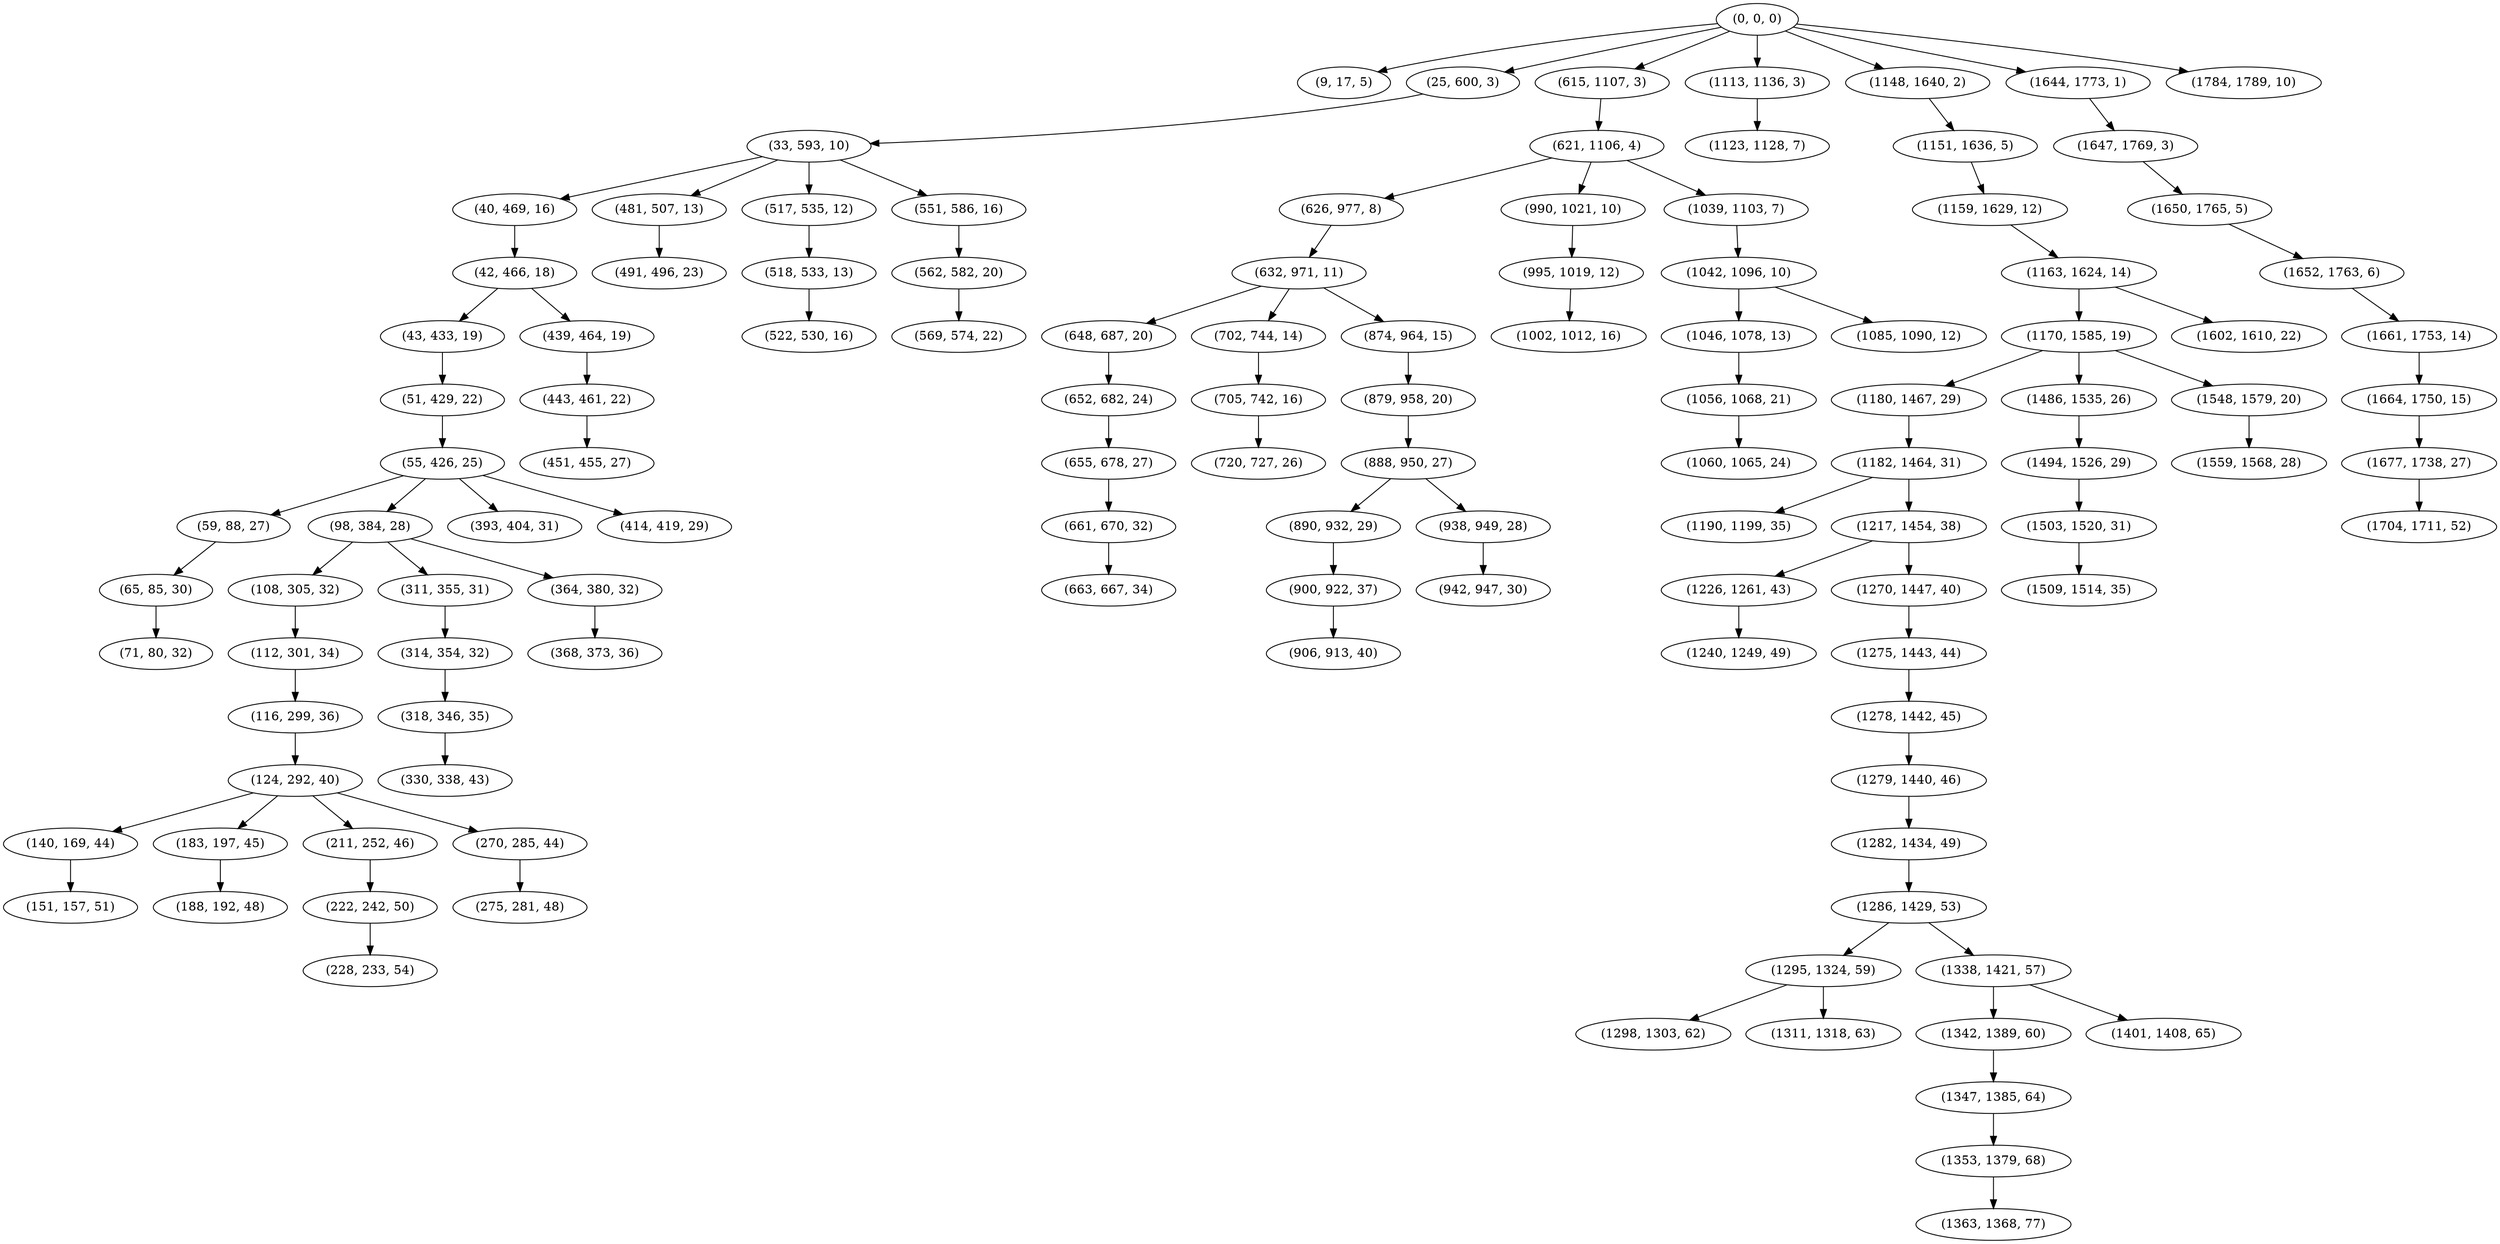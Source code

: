 digraph tree {
    "(0, 0, 0)";
    "(9, 17, 5)";
    "(25, 600, 3)";
    "(33, 593, 10)";
    "(40, 469, 16)";
    "(42, 466, 18)";
    "(43, 433, 19)";
    "(51, 429, 22)";
    "(55, 426, 25)";
    "(59, 88, 27)";
    "(65, 85, 30)";
    "(71, 80, 32)";
    "(98, 384, 28)";
    "(108, 305, 32)";
    "(112, 301, 34)";
    "(116, 299, 36)";
    "(124, 292, 40)";
    "(140, 169, 44)";
    "(151, 157, 51)";
    "(183, 197, 45)";
    "(188, 192, 48)";
    "(211, 252, 46)";
    "(222, 242, 50)";
    "(228, 233, 54)";
    "(270, 285, 44)";
    "(275, 281, 48)";
    "(311, 355, 31)";
    "(314, 354, 32)";
    "(318, 346, 35)";
    "(330, 338, 43)";
    "(364, 380, 32)";
    "(368, 373, 36)";
    "(393, 404, 31)";
    "(414, 419, 29)";
    "(439, 464, 19)";
    "(443, 461, 22)";
    "(451, 455, 27)";
    "(481, 507, 13)";
    "(491, 496, 23)";
    "(517, 535, 12)";
    "(518, 533, 13)";
    "(522, 530, 16)";
    "(551, 586, 16)";
    "(562, 582, 20)";
    "(569, 574, 22)";
    "(615, 1107, 3)";
    "(621, 1106, 4)";
    "(626, 977, 8)";
    "(632, 971, 11)";
    "(648, 687, 20)";
    "(652, 682, 24)";
    "(655, 678, 27)";
    "(661, 670, 32)";
    "(663, 667, 34)";
    "(702, 744, 14)";
    "(705, 742, 16)";
    "(720, 727, 26)";
    "(874, 964, 15)";
    "(879, 958, 20)";
    "(888, 950, 27)";
    "(890, 932, 29)";
    "(900, 922, 37)";
    "(906, 913, 40)";
    "(938, 949, 28)";
    "(942, 947, 30)";
    "(990, 1021, 10)";
    "(995, 1019, 12)";
    "(1002, 1012, 16)";
    "(1039, 1103, 7)";
    "(1042, 1096, 10)";
    "(1046, 1078, 13)";
    "(1056, 1068, 21)";
    "(1060, 1065, 24)";
    "(1085, 1090, 12)";
    "(1113, 1136, 3)";
    "(1123, 1128, 7)";
    "(1148, 1640, 2)";
    "(1151, 1636, 5)";
    "(1159, 1629, 12)";
    "(1163, 1624, 14)";
    "(1170, 1585, 19)";
    "(1180, 1467, 29)";
    "(1182, 1464, 31)";
    "(1190, 1199, 35)";
    "(1217, 1454, 38)";
    "(1226, 1261, 43)";
    "(1240, 1249, 49)";
    "(1270, 1447, 40)";
    "(1275, 1443, 44)";
    "(1278, 1442, 45)";
    "(1279, 1440, 46)";
    "(1282, 1434, 49)";
    "(1286, 1429, 53)";
    "(1295, 1324, 59)";
    "(1298, 1303, 62)";
    "(1311, 1318, 63)";
    "(1338, 1421, 57)";
    "(1342, 1389, 60)";
    "(1347, 1385, 64)";
    "(1353, 1379, 68)";
    "(1363, 1368, 77)";
    "(1401, 1408, 65)";
    "(1486, 1535, 26)";
    "(1494, 1526, 29)";
    "(1503, 1520, 31)";
    "(1509, 1514, 35)";
    "(1548, 1579, 20)";
    "(1559, 1568, 28)";
    "(1602, 1610, 22)";
    "(1644, 1773, 1)";
    "(1647, 1769, 3)";
    "(1650, 1765, 5)";
    "(1652, 1763, 6)";
    "(1661, 1753, 14)";
    "(1664, 1750, 15)";
    "(1677, 1738, 27)";
    "(1704, 1711, 52)";
    "(1784, 1789, 10)";
    "(0, 0, 0)" -> "(9, 17, 5)";
    "(0, 0, 0)" -> "(25, 600, 3)";
    "(0, 0, 0)" -> "(615, 1107, 3)";
    "(0, 0, 0)" -> "(1113, 1136, 3)";
    "(0, 0, 0)" -> "(1148, 1640, 2)";
    "(0, 0, 0)" -> "(1644, 1773, 1)";
    "(0, 0, 0)" -> "(1784, 1789, 10)";
    "(25, 600, 3)" -> "(33, 593, 10)";
    "(33, 593, 10)" -> "(40, 469, 16)";
    "(33, 593, 10)" -> "(481, 507, 13)";
    "(33, 593, 10)" -> "(517, 535, 12)";
    "(33, 593, 10)" -> "(551, 586, 16)";
    "(40, 469, 16)" -> "(42, 466, 18)";
    "(42, 466, 18)" -> "(43, 433, 19)";
    "(42, 466, 18)" -> "(439, 464, 19)";
    "(43, 433, 19)" -> "(51, 429, 22)";
    "(51, 429, 22)" -> "(55, 426, 25)";
    "(55, 426, 25)" -> "(59, 88, 27)";
    "(55, 426, 25)" -> "(98, 384, 28)";
    "(55, 426, 25)" -> "(393, 404, 31)";
    "(55, 426, 25)" -> "(414, 419, 29)";
    "(59, 88, 27)" -> "(65, 85, 30)";
    "(65, 85, 30)" -> "(71, 80, 32)";
    "(98, 384, 28)" -> "(108, 305, 32)";
    "(98, 384, 28)" -> "(311, 355, 31)";
    "(98, 384, 28)" -> "(364, 380, 32)";
    "(108, 305, 32)" -> "(112, 301, 34)";
    "(112, 301, 34)" -> "(116, 299, 36)";
    "(116, 299, 36)" -> "(124, 292, 40)";
    "(124, 292, 40)" -> "(140, 169, 44)";
    "(124, 292, 40)" -> "(183, 197, 45)";
    "(124, 292, 40)" -> "(211, 252, 46)";
    "(124, 292, 40)" -> "(270, 285, 44)";
    "(140, 169, 44)" -> "(151, 157, 51)";
    "(183, 197, 45)" -> "(188, 192, 48)";
    "(211, 252, 46)" -> "(222, 242, 50)";
    "(222, 242, 50)" -> "(228, 233, 54)";
    "(270, 285, 44)" -> "(275, 281, 48)";
    "(311, 355, 31)" -> "(314, 354, 32)";
    "(314, 354, 32)" -> "(318, 346, 35)";
    "(318, 346, 35)" -> "(330, 338, 43)";
    "(364, 380, 32)" -> "(368, 373, 36)";
    "(439, 464, 19)" -> "(443, 461, 22)";
    "(443, 461, 22)" -> "(451, 455, 27)";
    "(481, 507, 13)" -> "(491, 496, 23)";
    "(517, 535, 12)" -> "(518, 533, 13)";
    "(518, 533, 13)" -> "(522, 530, 16)";
    "(551, 586, 16)" -> "(562, 582, 20)";
    "(562, 582, 20)" -> "(569, 574, 22)";
    "(615, 1107, 3)" -> "(621, 1106, 4)";
    "(621, 1106, 4)" -> "(626, 977, 8)";
    "(621, 1106, 4)" -> "(990, 1021, 10)";
    "(621, 1106, 4)" -> "(1039, 1103, 7)";
    "(626, 977, 8)" -> "(632, 971, 11)";
    "(632, 971, 11)" -> "(648, 687, 20)";
    "(632, 971, 11)" -> "(702, 744, 14)";
    "(632, 971, 11)" -> "(874, 964, 15)";
    "(648, 687, 20)" -> "(652, 682, 24)";
    "(652, 682, 24)" -> "(655, 678, 27)";
    "(655, 678, 27)" -> "(661, 670, 32)";
    "(661, 670, 32)" -> "(663, 667, 34)";
    "(702, 744, 14)" -> "(705, 742, 16)";
    "(705, 742, 16)" -> "(720, 727, 26)";
    "(874, 964, 15)" -> "(879, 958, 20)";
    "(879, 958, 20)" -> "(888, 950, 27)";
    "(888, 950, 27)" -> "(890, 932, 29)";
    "(888, 950, 27)" -> "(938, 949, 28)";
    "(890, 932, 29)" -> "(900, 922, 37)";
    "(900, 922, 37)" -> "(906, 913, 40)";
    "(938, 949, 28)" -> "(942, 947, 30)";
    "(990, 1021, 10)" -> "(995, 1019, 12)";
    "(995, 1019, 12)" -> "(1002, 1012, 16)";
    "(1039, 1103, 7)" -> "(1042, 1096, 10)";
    "(1042, 1096, 10)" -> "(1046, 1078, 13)";
    "(1042, 1096, 10)" -> "(1085, 1090, 12)";
    "(1046, 1078, 13)" -> "(1056, 1068, 21)";
    "(1056, 1068, 21)" -> "(1060, 1065, 24)";
    "(1113, 1136, 3)" -> "(1123, 1128, 7)";
    "(1148, 1640, 2)" -> "(1151, 1636, 5)";
    "(1151, 1636, 5)" -> "(1159, 1629, 12)";
    "(1159, 1629, 12)" -> "(1163, 1624, 14)";
    "(1163, 1624, 14)" -> "(1170, 1585, 19)";
    "(1163, 1624, 14)" -> "(1602, 1610, 22)";
    "(1170, 1585, 19)" -> "(1180, 1467, 29)";
    "(1170, 1585, 19)" -> "(1486, 1535, 26)";
    "(1170, 1585, 19)" -> "(1548, 1579, 20)";
    "(1180, 1467, 29)" -> "(1182, 1464, 31)";
    "(1182, 1464, 31)" -> "(1190, 1199, 35)";
    "(1182, 1464, 31)" -> "(1217, 1454, 38)";
    "(1217, 1454, 38)" -> "(1226, 1261, 43)";
    "(1217, 1454, 38)" -> "(1270, 1447, 40)";
    "(1226, 1261, 43)" -> "(1240, 1249, 49)";
    "(1270, 1447, 40)" -> "(1275, 1443, 44)";
    "(1275, 1443, 44)" -> "(1278, 1442, 45)";
    "(1278, 1442, 45)" -> "(1279, 1440, 46)";
    "(1279, 1440, 46)" -> "(1282, 1434, 49)";
    "(1282, 1434, 49)" -> "(1286, 1429, 53)";
    "(1286, 1429, 53)" -> "(1295, 1324, 59)";
    "(1286, 1429, 53)" -> "(1338, 1421, 57)";
    "(1295, 1324, 59)" -> "(1298, 1303, 62)";
    "(1295, 1324, 59)" -> "(1311, 1318, 63)";
    "(1338, 1421, 57)" -> "(1342, 1389, 60)";
    "(1338, 1421, 57)" -> "(1401, 1408, 65)";
    "(1342, 1389, 60)" -> "(1347, 1385, 64)";
    "(1347, 1385, 64)" -> "(1353, 1379, 68)";
    "(1353, 1379, 68)" -> "(1363, 1368, 77)";
    "(1486, 1535, 26)" -> "(1494, 1526, 29)";
    "(1494, 1526, 29)" -> "(1503, 1520, 31)";
    "(1503, 1520, 31)" -> "(1509, 1514, 35)";
    "(1548, 1579, 20)" -> "(1559, 1568, 28)";
    "(1644, 1773, 1)" -> "(1647, 1769, 3)";
    "(1647, 1769, 3)" -> "(1650, 1765, 5)";
    "(1650, 1765, 5)" -> "(1652, 1763, 6)";
    "(1652, 1763, 6)" -> "(1661, 1753, 14)";
    "(1661, 1753, 14)" -> "(1664, 1750, 15)";
    "(1664, 1750, 15)" -> "(1677, 1738, 27)";
    "(1677, 1738, 27)" -> "(1704, 1711, 52)";
}
